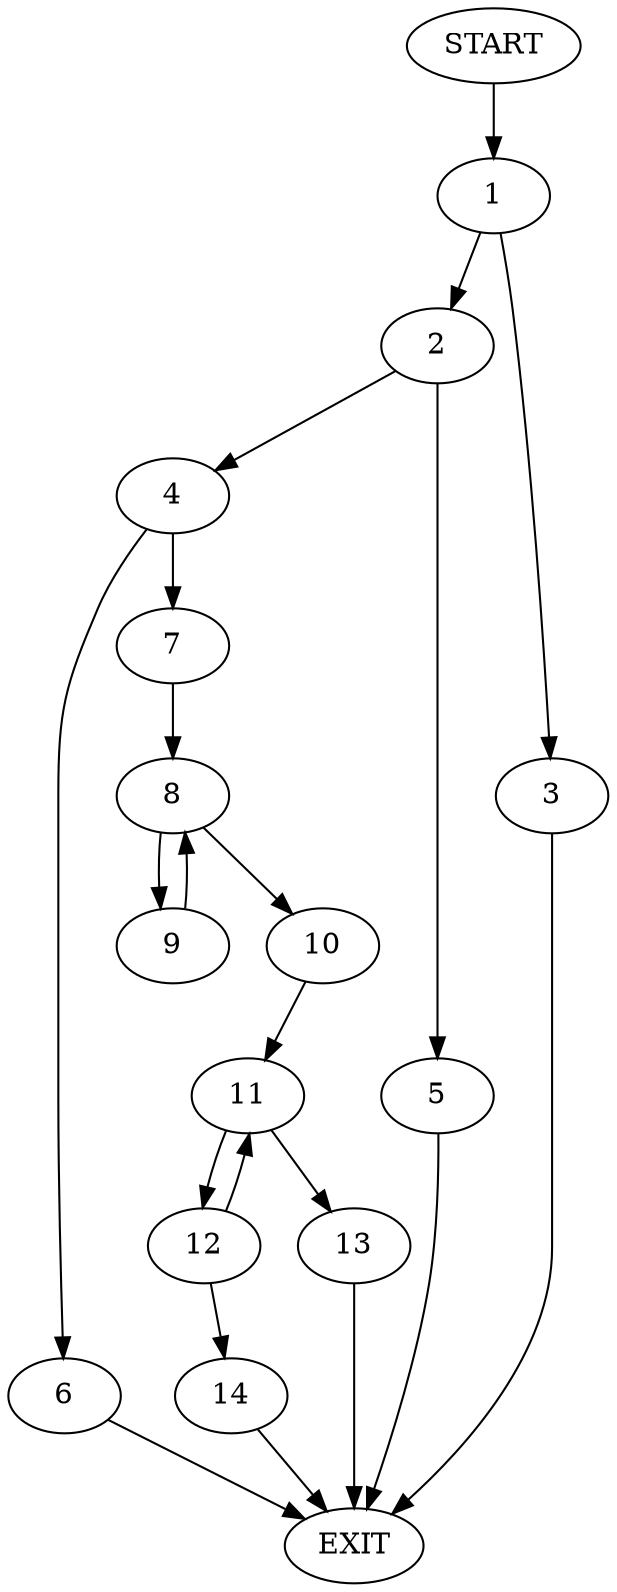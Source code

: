 digraph {
0 [label="START"]
15 [label="EXIT"]
0 -> 1
1 -> 2
1 -> 3
2 -> 4
2 -> 5
3 -> 15
4 -> 6
4 -> 7
5 -> 15
7 -> 8
6 -> 15
8 -> 9
8 -> 10
9 -> 8
10 -> 11
11 -> 12
11 -> 13
12 -> 14
12 -> 11
13 -> 15
14 -> 15
}
